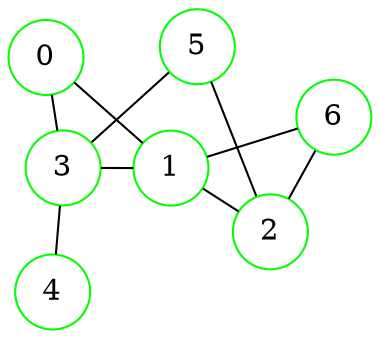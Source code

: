 graph {
graph ["layout"="fdp"]
node ["style"="filled","fillcolor"="white","fixedsize"="true","shape"="circle"]
"0" ["color"="green"]
"1" ["color"="green"]
"2" ["color"="green"]
"5" ["color"="green"]
"6" ["color"="green"]
"3" ["color"="green"]
"4" ["color"="green"]
"0" -- "1"
"0" -- "3"
"1" -- "2"
"1" -- "3"
"1" -- "6"
"2" -- "5"
"2" -- "6"
"3" -- "4"
"3" -- "5"
}